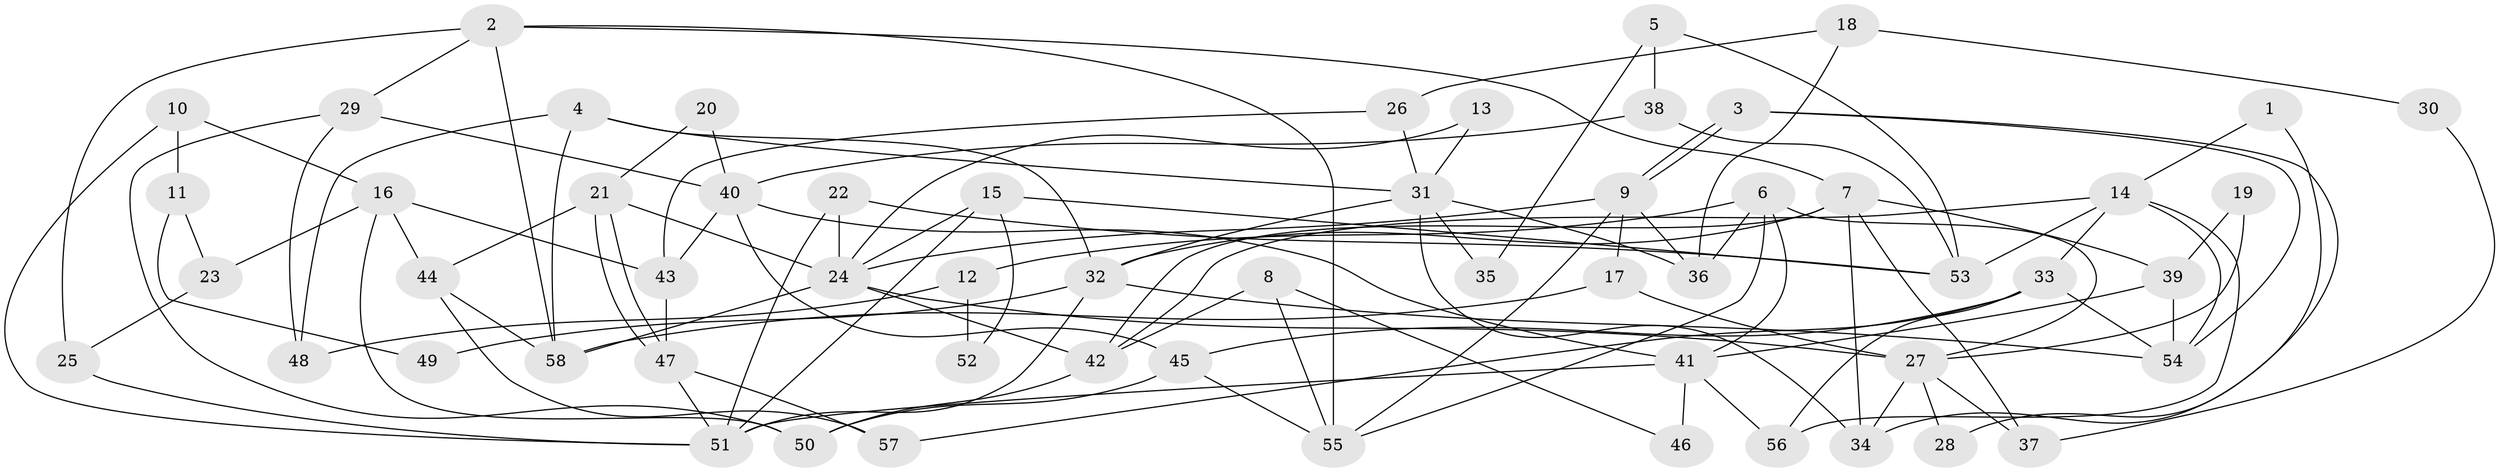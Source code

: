 // coarse degree distribution, {5: 0.225, 7: 0.1, 4: 0.225, 6: 0.025, 3: 0.15, 11: 0.075, 8: 0.025, 2: 0.175}
// Generated by graph-tools (version 1.1) at 2025/18/03/04/25 18:18:41]
// undirected, 58 vertices, 116 edges
graph export_dot {
graph [start="1"]
  node [color=gray90,style=filled];
  1;
  2;
  3;
  4;
  5;
  6;
  7;
  8;
  9;
  10;
  11;
  12;
  13;
  14;
  15;
  16;
  17;
  18;
  19;
  20;
  21;
  22;
  23;
  24;
  25;
  26;
  27;
  28;
  29;
  30;
  31;
  32;
  33;
  34;
  35;
  36;
  37;
  38;
  39;
  40;
  41;
  42;
  43;
  44;
  45;
  46;
  47;
  48;
  49;
  50;
  51;
  52;
  53;
  54;
  55;
  56;
  57;
  58;
  1 -- 14;
  1 -- 34;
  2 -- 7;
  2 -- 58;
  2 -- 25;
  2 -- 29;
  2 -- 55;
  3 -- 54;
  3 -- 9;
  3 -- 9;
  3 -- 28;
  4 -- 58;
  4 -- 32;
  4 -- 31;
  4 -- 48;
  5 -- 53;
  5 -- 38;
  5 -- 35;
  6 -- 41;
  6 -- 55;
  6 -- 12;
  6 -- 27;
  6 -- 36;
  7 -- 42;
  7 -- 32;
  7 -- 34;
  7 -- 37;
  7 -- 39;
  8 -- 42;
  8 -- 55;
  8 -- 46;
  9 -- 55;
  9 -- 17;
  9 -- 24;
  9 -- 36;
  10 -- 16;
  10 -- 51;
  10 -- 11;
  11 -- 23;
  11 -- 49;
  12 -- 48;
  12 -- 52;
  13 -- 24;
  13 -- 31;
  14 -- 33;
  14 -- 54;
  14 -- 42;
  14 -- 53;
  14 -- 56;
  15 -- 53;
  15 -- 24;
  15 -- 51;
  15 -- 52;
  16 -- 44;
  16 -- 43;
  16 -- 23;
  16 -- 50;
  17 -- 27;
  17 -- 58;
  18 -- 36;
  18 -- 26;
  18 -- 30;
  19 -- 39;
  19 -- 27;
  20 -- 40;
  20 -- 21;
  21 -- 24;
  21 -- 47;
  21 -- 47;
  21 -- 44;
  22 -- 24;
  22 -- 51;
  22 -- 53;
  23 -- 25;
  24 -- 27;
  24 -- 42;
  24 -- 58;
  25 -- 51;
  26 -- 43;
  26 -- 31;
  27 -- 34;
  27 -- 28;
  27 -- 37;
  29 -- 50;
  29 -- 40;
  29 -- 48;
  30 -- 37;
  31 -- 36;
  31 -- 32;
  31 -- 34;
  31 -- 35;
  32 -- 54;
  32 -- 49;
  32 -- 51;
  33 -- 57;
  33 -- 56;
  33 -- 45;
  33 -- 54;
  38 -- 40;
  38 -- 53;
  39 -- 41;
  39 -- 54;
  40 -- 45;
  40 -- 41;
  40 -- 43;
  41 -- 51;
  41 -- 46;
  41 -- 56;
  42 -- 50;
  43 -- 47;
  44 -- 58;
  44 -- 57;
  45 -- 50;
  45 -- 55;
  47 -- 51;
  47 -- 57;
}
